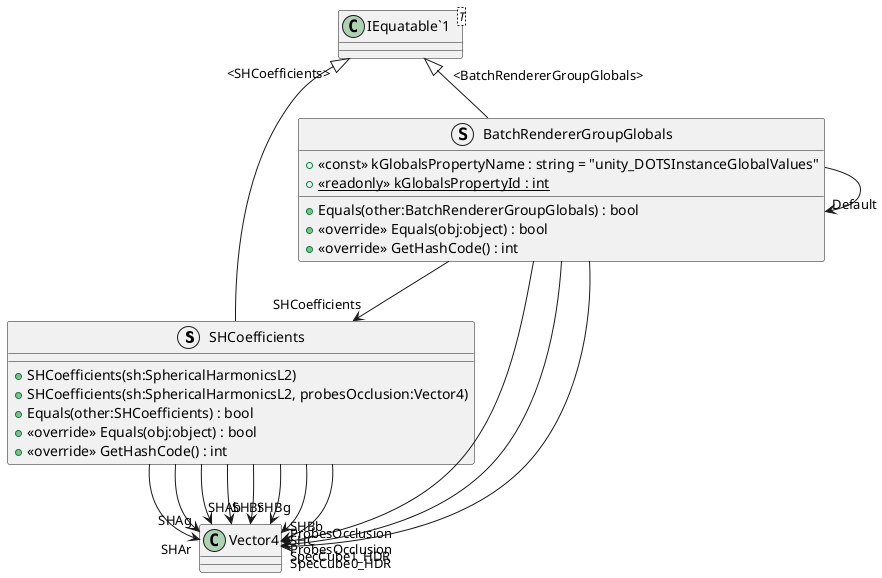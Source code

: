 @startuml
struct SHCoefficients {
    + SHCoefficients(sh:SphericalHarmonicsL2)
    + SHCoefficients(sh:SphericalHarmonicsL2, probesOcclusion:Vector4)
    + Equals(other:SHCoefficients) : bool
    + <<override>> Equals(obj:object) : bool
    + <<override>> GetHashCode() : int
}
struct BatchRendererGroupGlobals {
    + <<const>> kGlobalsPropertyName : string = "unity_DOTSInstanceGlobalValues"
    + {static} <<readonly>> kGlobalsPropertyId : int
    + Equals(other:BatchRendererGroupGlobals) : bool
    + <<override>> Equals(obj:object) : bool
    + <<override>> GetHashCode() : int
}
class "IEquatable`1"<T> {
}
"IEquatable`1" "<SHCoefficients>" <|-- SHCoefficients
SHCoefficients --> "SHAr" Vector4
SHCoefficients --> "SHAg" Vector4
SHCoefficients --> "SHAb" Vector4
SHCoefficients --> "SHBr" Vector4
SHCoefficients --> "SHBg" Vector4
SHCoefficients --> "SHBb" Vector4
SHCoefficients --> "SHC" Vector4
SHCoefficients --> "ProbesOcclusion" Vector4
"IEquatable`1" "<BatchRendererGroupGlobals>" <|-- BatchRendererGroupGlobals
BatchRendererGroupGlobals --> "ProbesOcclusion" Vector4
BatchRendererGroupGlobals --> "SpecCube0_HDR" Vector4
BatchRendererGroupGlobals --> "SpecCube1_HDR" Vector4
BatchRendererGroupGlobals --> "SHCoefficients" SHCoefficients
BatchRendererGroupGlobals --> "Default" BatchRendererGroupGlobals
@enduml
